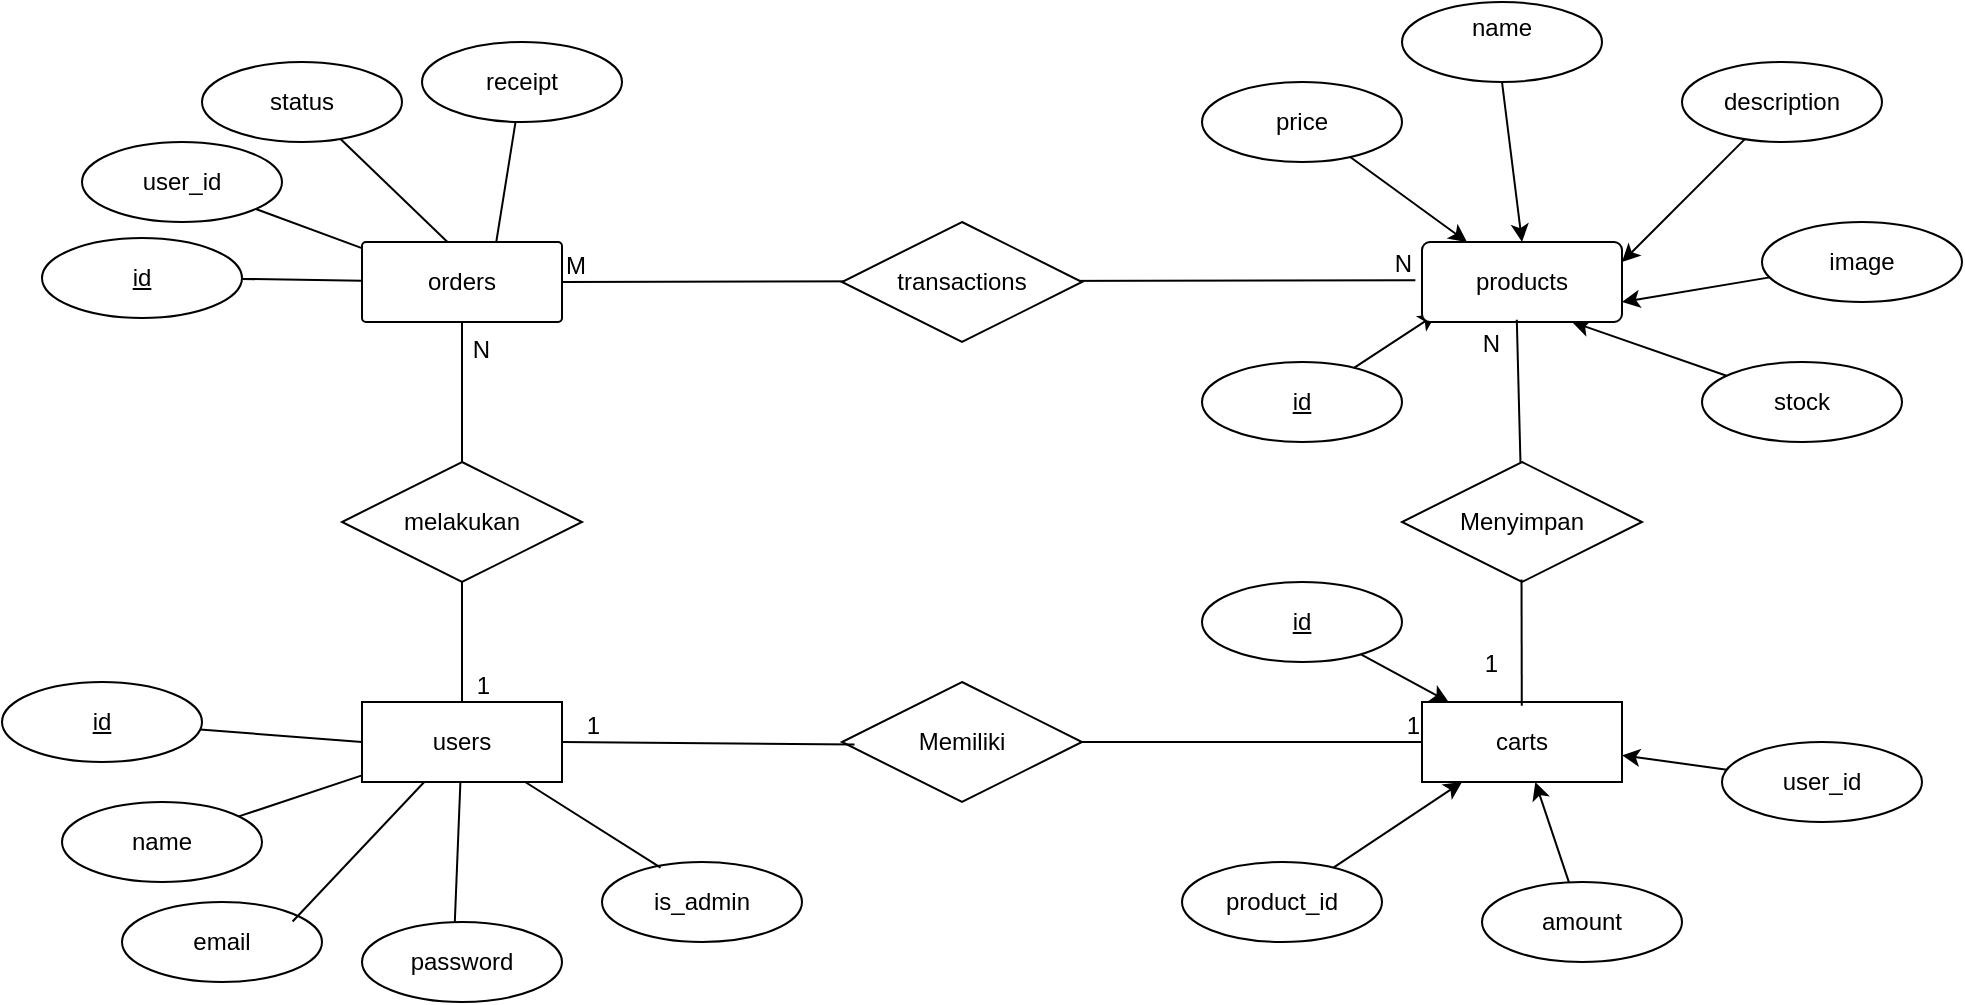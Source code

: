 <mxfile version="24.0.1" type="device">
  <diagram name="Page-1" id="Z6jXXhHx8_HZFmXS2hZ8">
    <mxGraphModel dx="1160" dy="667" grid="1" gridSize="10" guides="1" tooltips="1" connect="1" arrows="1" fold="1" page="1" pageScale="1" pageWidth="850" pageHeight="1100" math="0" shadow="0">
      <root>
        <mxCell id="0" />
        <mxCell id="1" parent="0" />
        <mxCell id="D2-zC5RqpFBFITcQUjuL-2" value="melakukan" style="shape=rhombus;perimeter=rhombusPerimeter;whiteSpace=wrap;html=1;align=center;" vertex="1" parent="1">
          <mxGeometry x="350" y="360" width="120" height="60" as="geometry" />
        </mxCell>
        <mxCell id="D2-zC5RqpFBFITcQUjuL-18" style="rounded=0;orthogonalLoop=1;jettySize=auto;html=1;exitX=0;exitY=0.5;exitDx=0;exitDy=0;strokeColor=default;endArrow=none;endFill=0;" edge="1" parent="1" source="D2-zC5RqpFBFITcQUjuL-4" target="D2-zC5RqpFBFITcQUjuL-6">
          <mxGeometry relative="1" as="geometry" />
        </mxCell>
        <mxCell id="D2-zC5RqpFBFITcQUjuL-20" style="rounded=0;orthogonalLoop=1;jettySize=auto;html=1;endArrow=none;endFill=0;" edge="1" parent="1" source="D2-zC5RqpFBFITcQUjuL-4" target="D2-zC5RqpFBFITcQUjuL-13">
          <mxGeometry relative="1" as="geometry" />
        </mxCell>
        <mxCell id="D2-zC5RqpFBFITcQUjuL-4" value="users" style="whiteSpace=wrap;html=1;align=center;" vertex="1" parent="1">
          <mxGeometry x="360" y="480" width="100" height="40" as="geometry" />
        </mxCell>
        <mxCell id="D2-zC5RqpFBFITcQUjuL-24" style="rounded=0;orthogonalLoop=1;jettySize=auto;html=1;endArrow=none;endFill=0;" edge="1" parent="1" source="D2-zC5RqpFBFITcQUjuL-5" target="D2-zC5RqpFBFITcQUjuL-1">
          <mxGeometry relative="1" as="geometry" />
        </mxCell>
        <mxCell id="D2-zC5RqpFBFITcQUjuL-5" value="id" style="ellipse;whiteSpace=wrap;html=1;align=center;fontStyle=4;" vertex="1" parent="1">
          <mxGeometry x="200" y="248" width="100" height="40" as="geometry" />
        </mxCell>
        <mxCell id="D2-zC5RqpFBFITcQUjuL-6" value="id" style="ellipse;whiteSpace=wrap;html=1;align=center;fontStyle=4;" vertex="1" parent="1">
          <mxGeometry x="180" y="470" width="100" height="40" as="geometry" />
        </mxCell>
        <mxCell id="D2-zC5RqpFBFITcQUjuL-7" value="user_id" style="ellipse;whiteSpace=wrap;html=1;align=center;" vertex="1" parent="1">
          <mxGeometry x="220" y="200" width="100" height="40" as="geometry" />
        </mxCell>
        <mxCell id="D2-zC5RqpFBFITcQUjuL-8" value="status" style="ellipse;whiteSpace=wrap;html=1;align=center;" vertex="1" parent="1">
          <mxGeometry x="280" y="160" width="100" height="40" as="geometry" />
        </mxCell>
        <mxCell id="D2-zC5RqpFBFITcQUjuL-12" value="receipt" style="ellipse;whiteSpace=wrap;html=1;align=center;" vertex="1" parent="1">
          <mxGeometry x="390" y="150" width="100" height="40" as="geometry" />
        </mxCell>
        <mxCell id="D2-zC5RqpFBFITcQUjuL-13" value="name" style="ellipse;whiteSpace=wrap;html=1;align=center;" vertex="1" parent="1">
          <mxGeometry x="210" y="530" width="100" height="40" as="geometry" />
        </mxCell>
        <mxCell id="D2-zC5RqpFBFITcQUjuL-14" value="email" style="ellipse;whiteSpace=wrap;html=1;align=center;" vertex="1" parent="1">
          <mxGeometry x="240" y="580" width="100" height="40" as="geometry" />
        </mxCell>
        <mxCell id="D2-zC5RqpFBFITcQUjuL-15" value="password" style="ellipse;whiteSpace=wrap;html=1;align=center;" vertex="1" parent="1">
          <mxGeometry x="360" y="590" width="100" height="40" as="geometry" />
        </mxCell>
        <mxCell id="D2-zC5RqpFBFITcQUjuL-16" value="is_admin" style="ellipse;whiteSpace=wrap;html=1;align=center;" vertex="1" parent="1">
          <mxGeometry x="480" y="560" width="100" height="40" as="geometry" />
        </mxCell>
        <mxCell id="D2-zC5RqpFBFITcQUjuL-21" style="rounded=0;orthogonalLoop=1;jettySize=auto;html=1;entryX=0.464;entryY=0.007;entryDx=0;entryDy=0;entryPerimeter=0;endArrow=none;endFill=0;" edge="1" parent="1" source="D2-zC5RqpFBFITcQUjuL-4" target="D2-zC5RqpFBFITcQUjuL-15">
          <mxGeometry relative="1" as="geometry" />
        </mxCell>
        <mxCell id="D2-zC5RqpFBFITcQUjuL-22" style="rounded=0;orthogonalLoop=1;jettySize=auto;html=1;entryX=0.853;entryY=0.243;entryDx=0;entryDy=0;entryPerimeter=0;endArrow=none;endFill=0;" edge="1" parent="1" source="D2-zC5RqpFBFITcQUjuL-4" target="D2-zC5RqpFBFITcQUjuL-14">
          <mxGeometry relative="1" as="geometry" />
        </mxCell>
        <mxCell id="D2-zC5RqpFBFITcQUjuL-23" style="rounded=0;orthogonalLoop=1;jettySize=auto;html=1;entryX=0.293;entryY=0.071;entryDx=0;entryDy=0;entryPerimeter=0;endArrow=none;endFill=0;" edge="1" parent="1" source="D2-zC5RqpFBFITcQUjuL-4" target="D2-zC5RqpFBFITcQUjuL-16">
          <mxGeometry relative="1" as="geometry" />
        </mxCell>
        <mxCell id="D2-zC5RqpFBFITcQUjuL-25" style="rounded=0;orthogonalLoop=1;jettySize=auto;html=1;entryX=0.047;entryY=0.121;entryDx=0;entryDy=0;entryPerimeter=0;endArrow=none;endFill=0;" edge="1" parent="1" source="D2-zC5RqpFBFITcQUjuL-7" target="D2-zC5RqpFBFITcQUjuL-1">
          <mxGeometry relative="1" as="geometry" />
        </mxCell>
        <mxCell id="D2-zC5RqpFBFITcQUjuL-26" style="rounded=0;orthogonalLoop=1;jettySize=auto;html=1;entryX=0.43;entryY=0.007;entryDx=0;entryDy=0;entryPerimeter=0;endArrow=none;endFill=0;" edge="1" parent="1" source="D2-zC5RqpFBFITcQUjuL-8" target="D2-zC5RqpFBFITcQUjuL-1">
          <mxGeometry relative="1" as="geometry" />
        </mxCell>
        <mxCell id="D2-zC5RqpFBFITcQUjuL-27" style="rounded=0;orthogonalLoop=1;jettySize=auto;html=1;entryX=0.67;entryY=0.021;entryDx=0;entryDy=0;entryPerimeter=0;endArrow=none;endFill=0;" edge="1" parent="1" source="D2-zC5RqpFBFITcQUjuL-12" target="D2-zC5RqpFBFITcQUjuL-1">
          <mxGeometry relative="1" as="geometry" />
        </mxCell>
        <mxCell id="D2-zC5RqpFBFITcQUjuL-31" value="Memiliki" style="shape=rhombus;perimeter=rhombusPerimeter;whiteSpace=wrap;html=1;align=center;" vertex="1" parent="1">
          <mxGeometry x="600" y="470" width="120" height="60" as="geometry" />
        </mxCell>
        <mxCell id="D2-zC5RqpFBFITcQUjuL-35" value="Menyimpan" style="shape=rhombus;perimeter=rhombusPerimeter;whiteSpace=wrap;html=1;align=center;" vertex="1" parent="1">
          <mxGeometry x="880" y="360" width="120" height="60" as="geometry" />
        </mxCell>
        <mxCell id="D2-zC5RqpFBFITcQUjuL-52" style="rounded=0;orthogonalLoop=1;jettySize=auto;html=1;entryX=0.5;entryY=0;entryDx=0;entryDy=0;exitX=0.5;exitY=1;exitDx=0;exitDy=0;" edge="1" parent="1" source="D2-zC5RqpFBFITcQUjuL-36" target="D2-zC5RqpFBFITcQUjuL-33">
          <mxGeometry relative="1" as="geometry" />
        </mxCell>
        <mxCell id="D2-zC5RqpFBFITcQUjuL-36" value="name&lt;div&gt;&lt;br&gt;&lt;/div&gt;" style="ellipse;whiteSpace=wrap;html=1;align=center;" vertex="1" parent="1">
          <mxGeometry x="880" y="130" width="100" height="40" as="geometry" />
        </mxCell>
        <mxCell id="D2-zC5RqpFBFITcQUjuL-53" style="rounded=0;orthogonalLoop=1;jettySize=auto;html=1;entryX=1;entryY=0.25;entryDx=0;entryDy=0;" edge="1" parent="1" source="D2-zC5RqpFBFITcQUjuL-37" target="D2-zC5RqpFBFITcQUjuL-33">
          <mxGeometry relative="1" as="geometry" />
        </mxCell>
        <mxCell id="D2-zC5RqpFBFITcQUjuL-37" value="description" style="ellipse;whiteSpace=wrap;html=1;align=center;" vertex="1" parent="1">
          <mxGeometry x="1020" y="160" width="100" height="40" as="geometry" />
        </mxCell>
        <mxCell id="D2-zC5RqpFBFITcQUjuL-54" style="rounded=0;orthogonalLoop=1;jettySize=auto;html=1;entryX=1;entryY=0.75;entryDx=0;entryDy=0;" edge="1" parent="1" source="D2-zC5RqpFBFITcQUjuL-38" target="D2-zC5RqpFBFITcQUjuL-33">
          <mxGeometry relative="1" as="geometry" />
        </mxCell>
        <mxCell id="D2-zC5RqpFBFITcQUjuL-38" value="image" style="ellipse;whiteSpace=wrap;html=1;align=center;" vertex="1" parent="1">
          <mxGeometry x="1060" y="240" width="100" height="40" as="geometry" />
        </mxCell>
        <mxCell id="D2-zC5RqpFBFITcQUjuL-55" style="rounded=0;orthogonalLoop=1;jettySize=auto;html=1;entryX=0.75;entryY=1;entryDx=0;entryDy=0;" edge="1" parent="1" source="D2-zC5RqpFBFITcQUjuL-39" target="D2-zC5RqpFBFITcQUjuL-33">
          <mxGeometry relative="1" as="geometry" />
        </mxCell>
        <mxCell id="D2-zC5RqpFBFITcQUjuL-39" value="stock" style="ellipse;whiteSpace=wrap;html=1;align=center;" vertex="1" parent="1">
          <mxGeometry x="1030" y="310" width="100" height="40" as="geometry" />
        </mxCell>
        <mxCell id="D2-zC5RqpFBFITcQUjuL-51" style="rounded=0;orthogonalLoop=1;jettySize=auto;html=1;" edge="1" parent="1" source="D2-zC5RqpFBFITcQUjuL-40" target="D2-zC5RqpFBFITcQUjuL-33">
          <mxGeometry relative="1" as="geometry" />
        </mxCell>
        <mxCell id="D2-zC5RqpFBFITcQUjuL-40" value="price" style="ellipse;whiteSpace=wrap;html=1;align=center;" vertex="1" parent="1">
          <mxGeometry x="780" y="170" width="100" height="40" as="geometry" />
        </mxCell>
        <mxCell id="D2-zC5RqpFBFITcQUjuL-42" value="id" style="ellipse;whiteSpace=wrap;html=1;align=center;fontStyle=4;" vertex="1" parent="1">
          <mxGeometry x="780" y="310" width="100" height="40" as="geometry" />
        </mxCell>
        <mxCell id="D2-zC5RqpFBFITcQUjuL-46" value="carts" style="whiteSpace=wrap;html=1;align=center;" vertex="1" parent="1">
          <mxGeometry x="890" y="480" width="100" height="40" as="geometry" />
        </mxCell>
        <mxCell id="D2-zC5RqpFBFITcQUjuL-50" style="rounded=0;orthogonalLoop=1;jettySize=auto;html=1;entryX=0.072;entryY=0.898;entryDx=0;entryDy=0;entryPerimeter=0;" edge="1" parent="1" source="D2-zC5RqpFBFITcQUjuL-42" target="D2-zC5RqpFBFITcQUjuL-33">
          <mxGeometry relative="1" as="geometry" />
        </mxCell>
        <mxCell id="D2-zC5RqpFBFITcQUjuL-61" style="rounded=0;orthogonalLoop=1;jettySize=auto;html=1;" edge="1" parent="1" source="D2-zC5RqpFBFITcQUjuL-56" target="D2-zC5RqpFBFITcQUjuL-46">
          <mxGeometry relative="1" as="geometry" />
        </mxCell>
        <mxCell id="D2-zC5RqpFBFITcQUjuL-56" value="product_id" style="ellipse;whiteSpace=wrap;html=1;align=center;" vertex="1" parent="1">
          <mxGeometry x="770" y="560" width="100" height="40" as="geometry" />
        </mxCell>
        <mxCell id="D2-zC5RqpFBFITcQUjuL-62" style="rounded=0;orthogonalLoop=1;jettySize=auto;html=1;" edge="1" parent="1" source="D2-zC5RqpFBFITcQUjuL-57" target="D2-zC5RqpFBFITcQUjuL-46">
          <mxGeometry relative="1" as="geometry" />
        </mxCell>
        <mxCell id="D2-zC5RqpFBFITcQUjuL-57" value="amount" style="ellipse;whiteSpace=wrap;html=1;align=center;" vertex="1" parent="1">
          <mxGeometry x="920" y="570" width="100" height="40" as="geometry" />
        </mxCell>
        <mxCell id="D2-zC5RqpFBFITcQUjuL-63" style="rounded=0;orthogonalLoop=1;jettySize=auto;html=1;" edge="1" parent="1" source="D2-zC5RqpFBFITcQUjuL-59" target="D2-zC5RqpFBFITcQUjuL-46">
          <mxGeometry relative="1" as="geometry" />
        </mxCell>
        <mxCell id="D2-zC5RqpFBFITcQUjuL-59" value="user_id" style="ellipse;whiteSpace=wrap;html=1;align=center;" vertex="1" parent="1">
          <mxGeometry x="1040" y="500" width="100" height="40" as="geometry" />
        </mxCell>
        <mxCell id="D2-zC5RqpFBFITcQUjuL-64" style="rounded=0;orthogonalLoop=1;jettySize=auto;html=1;" edge="1" parent="1" source="D2-zC5RqpFBFITcQUjuL-60" target="D2-zC5RqpFBFITcQUjuL-46">
          <mxGeometry relative="1" as="geometry" />
        </mxCell>
        <mxCell id="D2-zC5RqpFBFITcQUjuL-60" value="id" style="ellipse;whiteSpace=wrap;html=1;align=center;fontStyle=4;" vertex="1" parent="1">
          <mxGeometry x="780" y="420" width="100" height="40" as="geometry" />
        </mxCell>
        <mxCell id="D2-zC5RqpFBFITcQUjuL-72" value="" style="endArrow=none;html=1;rounded=0;" edge="1" parent="1" source="D2-zC5RqpFBFITcQUjuL-2" target="D2-zC5RqpFBFITcQUjuL-4">
          <mxGeometry relative="1" as="geometry">
            <mxPoint x="500" y="410" as="sourcePoint" />
            <mxPoint x="660" y="410" as="targetPoint" />
          </mxGeometry>
        </mxCell>
        <mxCell id="D2-zC5RqpFBFITcQUjuL-73" value="1" style="resizable=0;html=1;whiteSpace=wrap;align=right;verticalAlign=bottom;" connectable="0" vertex="1" parent="D2-zC5RqpFBFITcQUjuL-72">
          <mxGeometry x="1" relative="1" as="geometry">
            <mxPoint x="15" as="offset" />
          </mxGeometry>
        </mxCell>
        <mxCell id="D2-zC5RqpFBFITcQUjuL-74" value="" style="endArrow=none;html=1;rounded=0;entryX=0.5;entryY=1;entryDx=0;entryDy=0;exitX=0.5;exitY=0;exitDx=0;exitDy=0;" edge="1" parent="1" source="D2-zC5RqpFBFITcQUjuL-2" target="D2-zC5RqpFBFITcQUjuL-1">
          <mxGeometry relative="1" as="geometry">
            <mxPoint x="470" y="350" as="sourcePoint" />
            <mxPoint x="630" y="350" as="targetPoint" />
          </mxGeometry>
        </mxCell>
        <mxCell id="D2-zC5RqpFBFITcQUjuL-75" value="N" style="resizable=0;html=1;whiteSpace=wrap;align=right;verticalAlign=bottom;" connectable="0" vertex="1" parent="D2-zC5RqpFBFITcQUjuL-74">
          <mxGeometry x="1" relative="1" as="geometry">
            <mxPoint x="15" y="22" as="offset" />
          </mxGeometry>
        </mxCell>
        <mxCell id="D2-zC5RqpFBFITcQUjuL-1" value="orders" style="rounded=1;arcSize=5;whiteSpace=wrap;html=1;align=center;flipH=0;" vertex="1" parent="1">
          <mxGeometry x="360" y="250" width="100" height="40" as="geometry" />
        </mxCell>
        <mxCell id="D2-zC5RqpFBFITcQUjuL-33" value="products" style="rounded=1;arcSize=10;whiteSpace=wrap;html=1;align=center;flipH=0;" vertex="1" parent="1">
          <mxGeometry x="890" y="250" width="100" height="40" as="geometry" />
        </mxCell>
        <mxCell id="D2-zC5RqpFBFITcQUjuL-67" value="" style="endArrow=none;html=1;rounded=0;entryX=-0.033;entryY=0.478;entryDx=0;entryDy=0;entryPerimeter=0;exitX=1;exitY=0.5;exitDx=0;exitDy=0;" edge="1" parent="1" source="D2-zC5RqpFBFITcQUjuL-1" target="D2-zC5RqpFBFITcQUjuL-33">
          <mxGeometry relative="1" as="geometry">
            <mxPoint x="579" y="269.74" as="sourcePoint" />
            <mxPoint x="739" y="269.74" as="targetPoint" />
          </mxGeometry>
        </mxCell>
        <mxCell id="D2-zC5RqpFBFITcQUjuL-68" value="M" style="resizable=0;html=1;whiteSpace=wrap;align=left;verticalAlign=bottom;" connectable="0" vertex="1" parent="D2-zC5RqpFBFITcQUjuL-67">
          <mxGeometry x="-1" relative="1" as="geometry" />
        </mxCell>
        <mxCell id="D2-zC5RqpFBFITcQUjuL-69" value="N" style="resizable=0;html=1;whiteSpace=wrap;align=right;verticalAlign=bottom;" connectable="0" vertex="1" parent="D2-zC5RqpFBFITcQUjuL-67">
          <mxGeometry x="1" relative="1" as="geometry" />
        </mxCell>
        <mxCell id="D2-zC5RqpFBFITcQUjuL-32" value="transactions" style="shape=rhombus;perimeter=rhombusPerimeter;whiteSpace=wrap;html=1;align=center;flipH=0;" vertex="1" parent="1">
          <mxGeometry x="600" y="240" width="120" height="60" as="geometry" />
        </mxCell>
        <mxCell id="D2-zC5RqpFBFITcQUjuL-78" value="" style="endArrow=none;html=1;rounded=0;entryX=0.474;entryY=0.971;entryDx=0;entryDy=0;entryPerimeter=0;" edge="1" parent="1" source="D2-zC5RqpFBFITcQUjuL-35" target="D2-zC5RqpFBFITcQUjuL-33">
          <mxGeometry relative="1" as="geometry">
            <mxPoint x="930" y="330" as="sourcePoint" />
            <mxPoint x="1090" y="330" as="targetPoint" />
          </mxGeometry>
        </mxCell>
        <mxCell id="D2-zC5RqpFBFITcQUjuL-79" value="N" style="resizable=0;html=1;whiteSpace=wrap;align=right;verticalAlign=bottom;" connectable="0" vertex="1" parent="D2-zC5RqpFBFITcQUjuL-78">
          <mxGeometry x="1" relative="1" as="geometry">
            <mxPoint x="-7" y="21" as="offset" />
          </mxGeometry>
        </mxCell>
        <mxCell id="D2-zC5RqpFBFITcQUjuL-80" value="" style="endArrow=none;html=1;rounded=0;entryX=0.499;entryY=0.047;entryDx=0;entryDy=0;entryPerimeter=0;exitX=0.498;exitY=0.98;exitDx=0;exitDy=0;exitPerimeter=0;" edge="1" parent="1" source="D2-zC5RqpFBFITcQUjuL-35" target="D2-zC5RqpFBFITcQUjuL-46">
          <mxGeometry relative="1" as="geometry">
            <mxPoint x="940" y="430" as="sourcePoint" />
            <mxPoint x="1070" y="430" as="targetPoint" />
          </mxGeometry>
        </mxCell>
        <mxCell id="D2-zC5RqpFBFITcQUjuL-81" value="1" style="resizable=0;html=1;whiteSpace=wrap;align=right;verticalAlign=bottom;" connectable="0" vertex="1" parent="D2-zC5RqpFBFITcQUjuL-80">
          <mxGeometry x="1" relative="1" as="geometry">
            <mxPoint x="-10" y="-12" as="offset" />
          </mxGeometry>
        </mxCell>
        <mxCell id="D2-zC5RqpFBFITcQUjuL-82" value="" style="endArrow=none;html=1;rounded=0;entryX=1;entryY=0.5;entryDx=0;entryDy=0;exitX=0.052;exitY=0.52;exitDx=0;exitDy=0;exitPerimeter=0;" edge="1" parent="1" source="D2-zC5RqpFBFITcQUjuL-31" target="D2-zC5RqpFBFITcQUjuL-4">
          <mxGeometry relative="1" as="geometry">
            <mxPoint x="540" y="440" as="sourcePoint" />
            <mxPoint x="700" y="440" as="targetPoint" />
          </mxGeometry>
        </mxCell>
        <mxCell id="D2-zC5RqpFBFITcQUjuL-83" value="1" style="resizable=0;html=1;whiteSpace=wrap;align=right;verticalAlign=bottom;" connectable="0" vertex="1" parent="D2-zC5RqpFBFITcQUjuL-82">
          <mxGeometry x="1" relative="1" as="geometry">
            <mxPoint x="20" as="offset" />
          </mxGeometry>
        </mxCell>
        <mxCell id="D2-zC5RqpFBFITcQUjuL-84" value="" style="endArrow=none;html=1;rounded=0;entryX=0;entryY=0.5;entryDx=0;entryDy=0;" edge="1" parent="1" target="D2-zC5RqpFBFITcQUjuL-46">
          <mxGeometry relative="1" as="geometry">
            <mxPoint x="720" y="500" as="sourcePoint" />
            <mxPoint x="880" y="500" as="targetPoint" />
          </mxGeometry>
        </mxCell>
        <mxCell id="D2-zC5RqpFBFITcQUjuL-85" value="1" style="resizable=0;html=1;whiteSpace=wrap;align=right;verticalAlign=bottom;" connectable="0" vertex="1" parent="D2-zC5RqpFBFITcQUjuL-84">
          <mxGeometry x="1" relative="1" as="geometry" />
        </mxCell>
      </root>
    </mxGraphModel>
  </diagram>
</mxfile>
